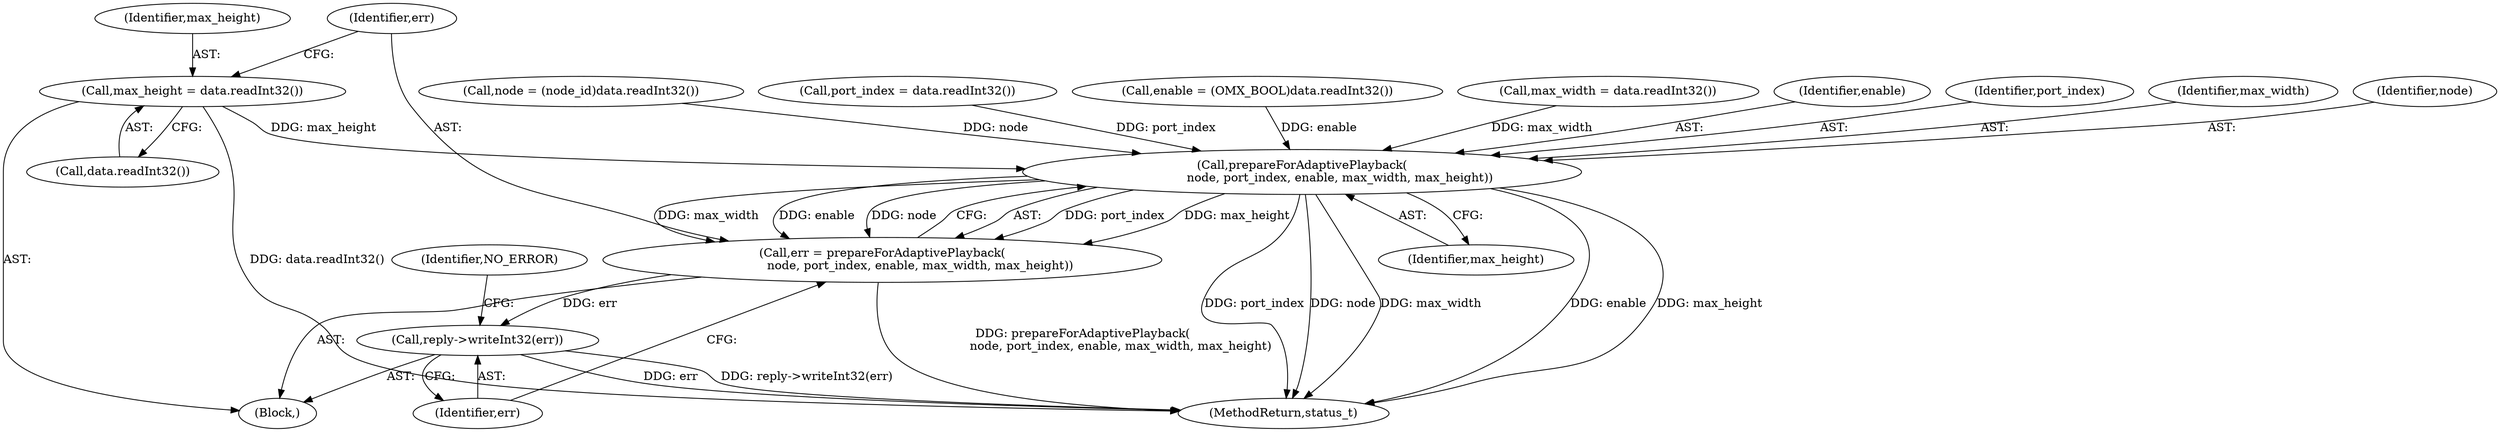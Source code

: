 digraph "0_Android_0bb5ced60304da7f61478ffd359e7ba65d72f181@API" {
"1001015" [label="(Call,max_height = data.readInt32())"];
"1001021" [label="(Call,prepareForAdaptivePlayback(\n                    node, port_index, enable, max_width, max_height))"];
"1001019" [label="(Call,err = prepareForAdaptivePlayback(\n                    node, port_index, enable, max_width, max_height))"];
"1001027" [label="(Call,reply->writeInt32(err))"];
"1001021" [label="(Call,prepareForAdaptivePlayback(\n                    node, port_index, enable, max_width, max_height))"];
"1001023" [label="(Identifier,port_index)"];
"1001020" [label="(Identifier,err)"];
"1000989" [label="(Block,)"];
"1001028" [label="(Identifier,err)"];
"1001030" [label="(Identifier,NO_ERROR)"];
"1001026" [label="(Identifier,max_height)"];
"1001017" [label="(Call,data.readInt32())"];
"1001025" [label="(Identifier,max_width)"];
"1001027" [label="(Call,reply->writeInt32(err))"];
"1001015" [label="(Call,max_height = data.readInt32())"];
"1001022" [label="(Identifier,node)"];
"1000995" [label="(Call,node = (node_id)data.readInt32())"];
"1001001" [label="(Call,port_index = data.readInt32())"];
"1001005" [label="(Call,enable = (OMX_BOOL)data.readInt32())"];
"1001011" [label="(Call,max_width = data.readInt32())"];
"1001353" [label="(MethodReturn,status_t)"];
"1001016" [label="(Identifier,max_height)"];
"1001024" [label="(Identifier,enable)"];
"1001019" [label="(Call,err = prepareForAdaptivePlayback(\n                    node, port_index, enable, max_width, max_height))"];
"1001015" -> "1000989"  [label="AST: "];
"1001015" -> "1001017"  [label="CFG: "];
"1001016" -> "1001015"  [label="AST: "];
"1001017" -> "1001015"  [label="AST: "];
"1001020" -> "1001015"  [label="CFG: "];
"1001015" -> "1001353"  [label="DDG: data.readInt32()"];
"1001015" -> "1001021"  [label="DDG: max_height"];
"1001021" -> "1001019"  [label="AST: "];
"1001021" -> "1001026"  [label="CFG: "];
"1001022" -> "1001021"  [label="AST: "];
"1001023" -> "1001021"  [label="AST: "];
"1001024" -> "1001021"  [label="AST: "];
"1001025" -> "1001021"  [label="AST: "];
"1001026" -> "1001021"  [label="AST: "];
"1001019" -> "1001021"  [label="CFG: "];
"1001021" -> "1001353"  [label="DDG: enable"];
"1001021" -> "1001353"  [label="DDG: max_height"];
"1001021" -> "1001353"  [label="DDG: port_index"];
"1001021" -> "1001353"  [label="DDG: node"];
"1001021" -> "1001353"  [label="DDG: max_width"];
"1001021" -> "1001019"  [label="DDG: port_index"];
"1001021" -> "1001019"  [label="DDG: max_height"];
"1001021" -> "1001019"  [label="DDG: max_width"];
"1001021" -> "1001019"  [label="DDG: enable"];
"1001021" -> "1001019"  [label="DDG: node"];
"1000995" -> "1001021"  [label="DDG: node"];
"1001001" -> "1001021"  [label="DDG: port_index"];
"1001005" -> "1001021"  [label="DDG: enable"];
"1001011" -> "1001021"  [label="DDG: max_width"];
"1001019" -> "1000989"  [label="AST: "];
"1001020" -> "1001019"  [label="AST: "];
"1001028" -> "1001019"  [label="CFG: "];
"1001019" -> "1001353"  [label="DDG: prepareForAdaptivePlayback(\n                    node, port_index, enable, max_width, max_height)"];
"1001019" -> "1001027"  [label="DDG: err"];
"1001027" -> "1000989"  [label="AST: "];
"1001027" -> "1001028"  [label="CFG: "];
"1001028" -> "1001027"  [label="AST: "];
"1001030" -> "1001027"  [label="CFG: "];
"1001027" -> "1001353"  [label="DDG: reply->writeInt32(err)"];
"1001027" -> "1001353"  [label="DDG: err"];
}
